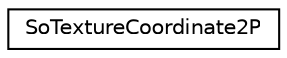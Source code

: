 digraph "Graphical Class Hierarchy"
{
 // LATEX_PDF_SIZE
  edge [fontname="Helvetica",fontsize="10",labelfontname="Helvetica",labelfontsize="10"];
  node [fontname="Helvetica",fontsize="10",shape=record];
  rankdir="LR";
  Node0 [label="SoTextureCoordinate2P",height=0.2,width=0.4,color="black", fillcolor="white", style="filled",URL="$classSoTextureCoordinate2P.html",tooltip=" "];
}
